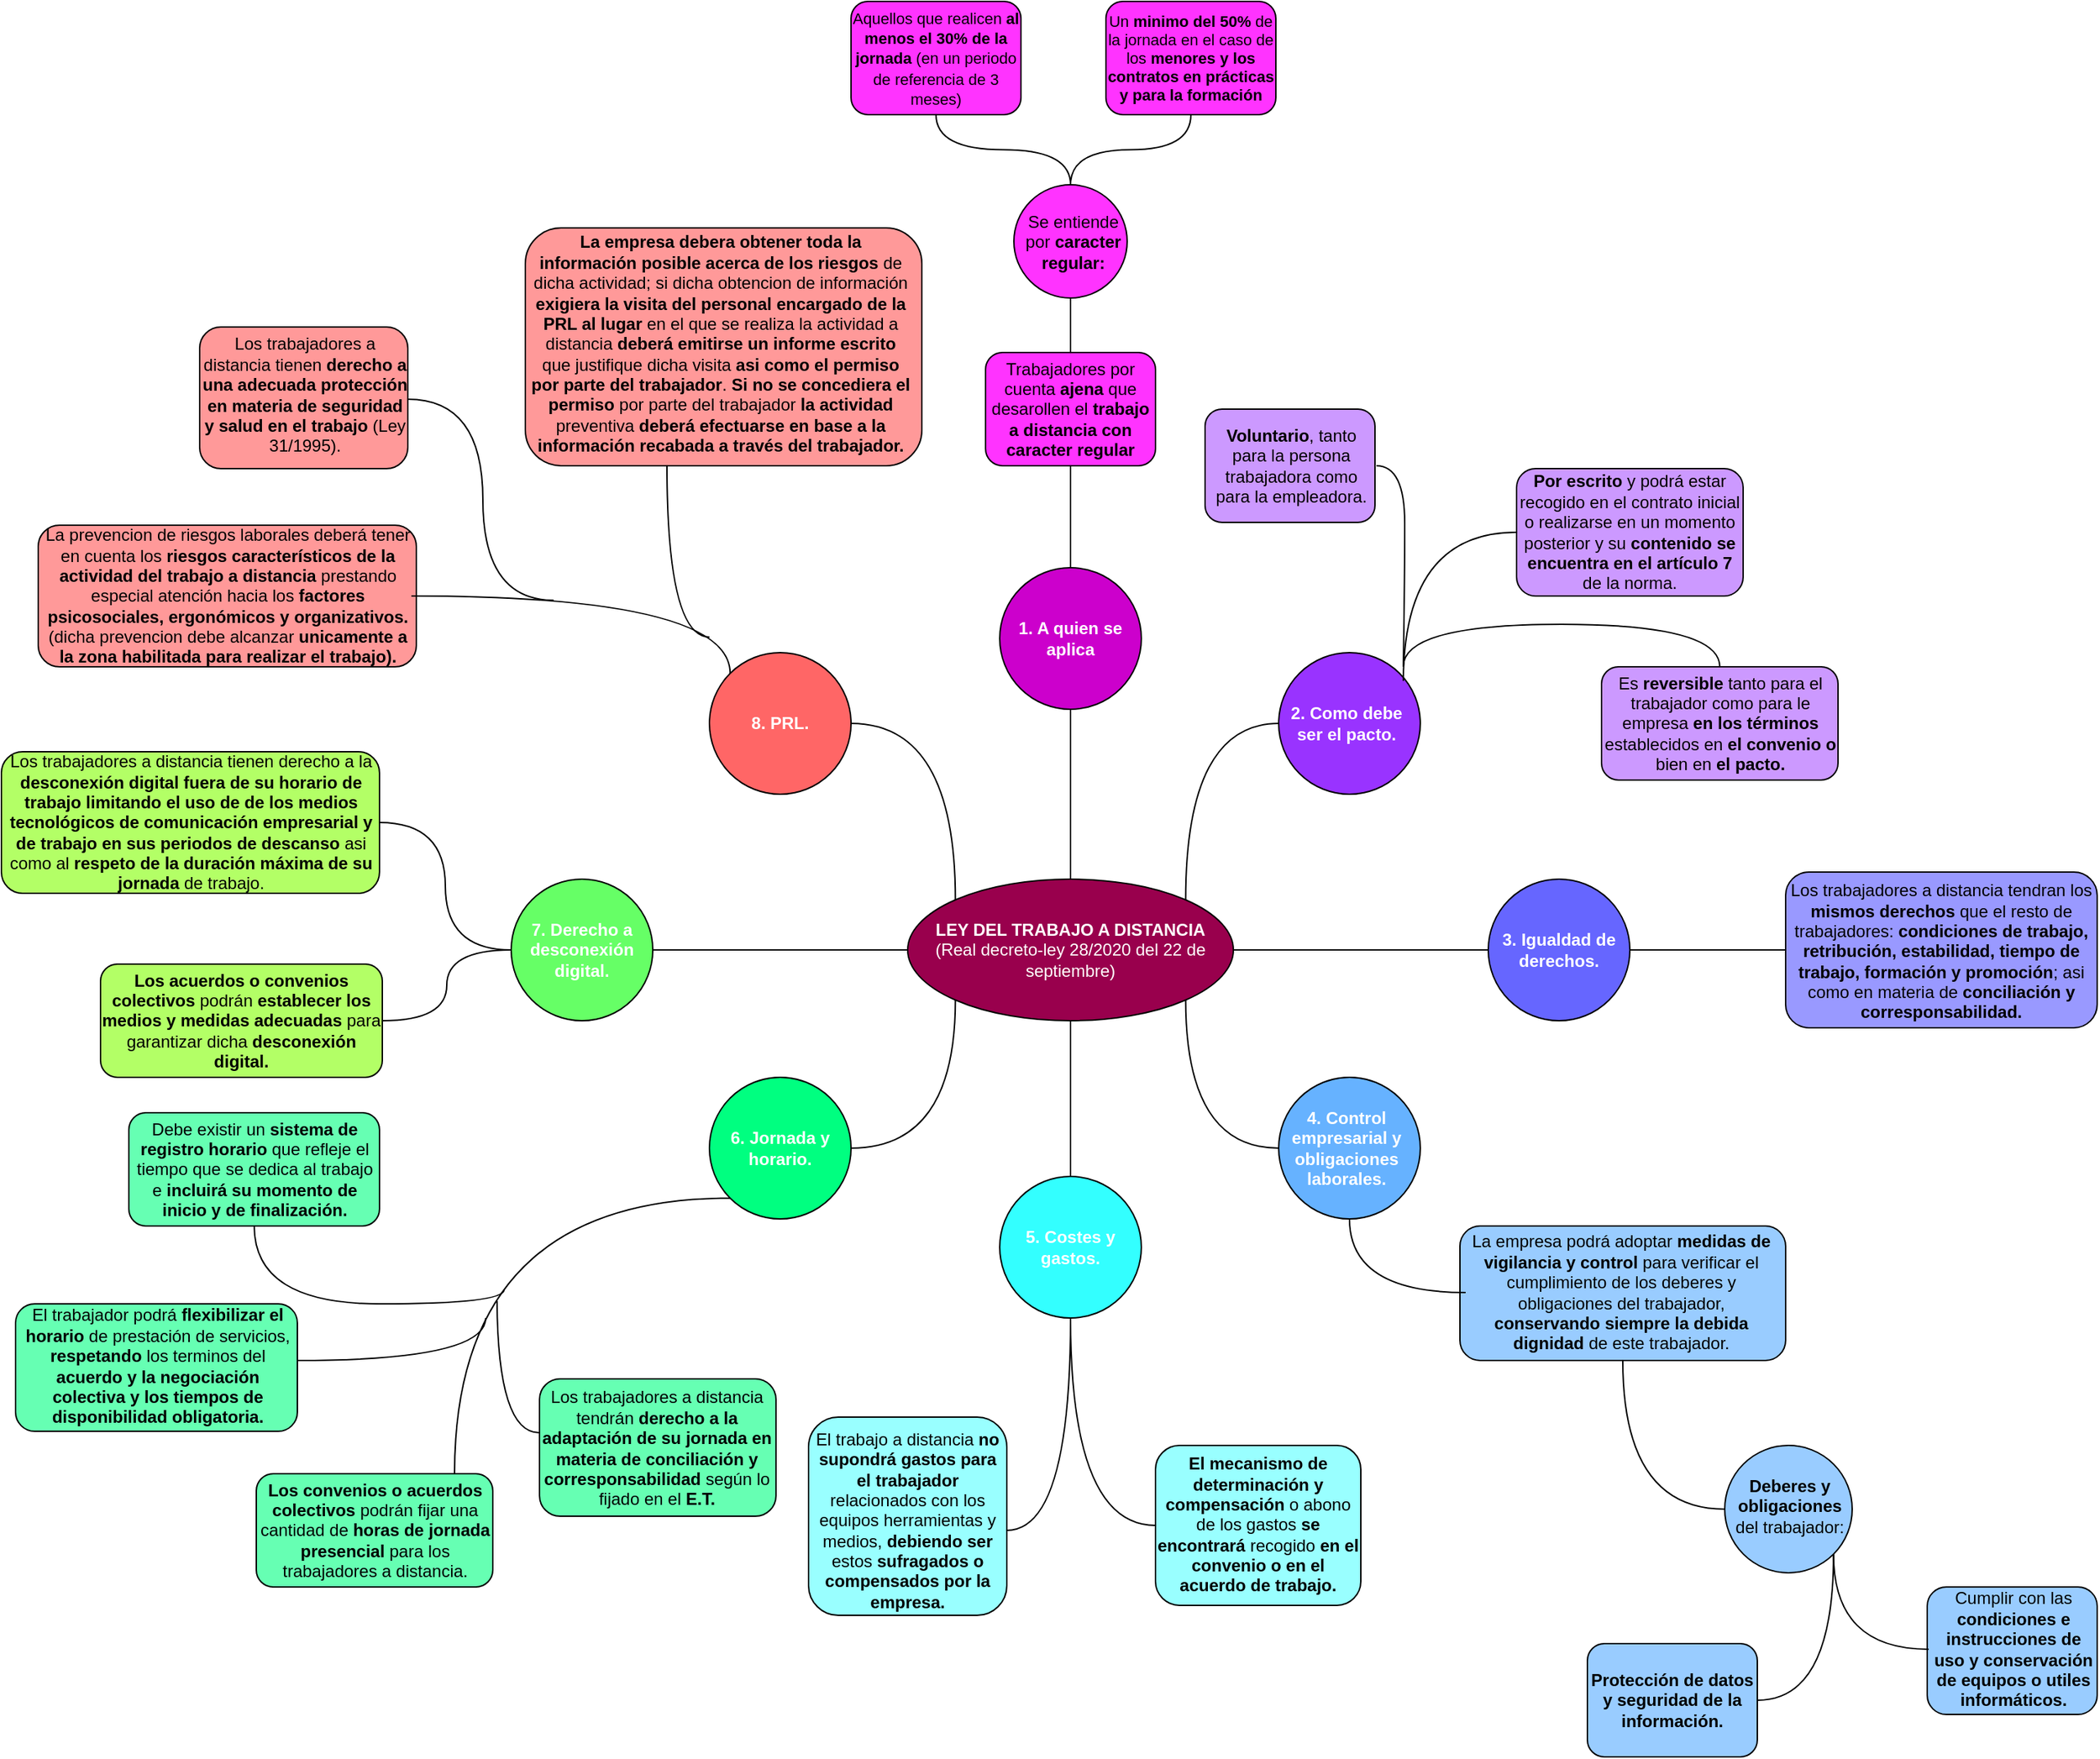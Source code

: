 <mxfile version="14.1.8" type="device"><diagram id="w4kGkx6jRCwRGXSclrMM" name="Página-1"><mxGraphModel dx="1851" dy="1761" grid="1" gridSize="10" guides="1" tooltips="1" connect="1" arrows="1" fold="1" page="1" pageScale="1" pageWidth="827" pageHeight="1169" math="0" shadow="0"><root><mxCell id="0"/><mxCell id="1" parent="0"/><mxCell id="F3yRuIRXaohcFky1DlFN-1" value="" style="ellipse;whiteSpace=wrap;html=1;fillColor=#99004D;fontColor=#FFFFFF;" parent="1" vertex="1"><mxGeometry x="310" y="260" width="230" height="100" as="geometry"/></mxCell><mxCell id="F3yRuIRXaohcFky1DlFN-2" value="LEY DEL TRABAJO A DISTANCIA&lt;br&gt;&lt;span style=&quot;font-weight: normal&quot;&gt;(Real decreto-ley 28/2020 del 22 de septiembre)&lt;/span&gt;" style="text;html=1;strokeColor=none;fillColor=none;align=center;verticalAlign=middle;whiteSpace=wrap;rounded=0;fontStyle=1;fontColor=#FFFFFF;" parent="1" vertex="1"><mxGeometry x="320" y="280" width="210" height="60" as="geometry"/></mxCell><mxCell id="SqLmCYdaguGdoi3wYuCS-14" style="edgeStyle=orthogonalEdgeStyle;curved=1;rounded=0;orthogonalLoop=1;jettySize=auto;html=1;entryX=0.5;entryY=0;entryDx=0;entryDy=0;endArrow=none;endFill=0;" edge="1" parent="1" source="F3yRuIRXaohcFky1DlFN-3" target="F3yRuIRXaohcFky1DlFN-1"><mxGeometry relative="1" as="geometry"/></mxCell><mxCell id="F3yRuIRXaohcFky1DlFN-3" value="" style="ellipse;whiteSpace=wrap;html=1;aspect=fixed;gradientColor=none;fontColor=#FFFFFF;fillColor=#CC00CC;" parent="1" vertex="1"><mxGeometry x="375" y="40" width="100" height="100" as="geometry"/></mxCell><mxCell id="F3yRuIRXaohcFky1DlFN-4" value="1. A quien se aplica" style="text;html=1;strokeColor=none;fillColor=none;align=center;verticalAlign=middle;whiteSpace=wrap;rounded=0;fontColor=#FFFFFF;fontStyle=1" parent="1" vertex="1"><mxGeometry x="375" y="70" width="100" height="40" as="geometry"/></mxCell><mxCell id="F3yRuIRXaohcFky1DlFN-6" value="" style="ellipse;whiteSpace=wrap;html=1;aspect=fixed;gradientColor=none;fontColor=#FFFFFF;fillColor=#6666FF;" parent="1" vertex="1"><mxGeometry x="720" y="260" width="100" height="100" as="geometry"/></mxCell><mxCell id="SqLmCYdaguGdoi3wYuCS-8" style="edgeStyle=orthogonalEdgeStyle;curved=1;rounded=0;orthogonalLoop=1;jettySize=auto;html=1;entryX=0.5;entryY=1;entryDx=0;entryDy=0;endArrow=none;endFill=0;" edge="1" parent="1" source="F3yRuIRXaohcFky1DlFN-7" target="F3yRuIRXaohcFky1DlFN-1"><mxGeometry relative="1" as="geometry"/></mxCell><mxCell id="F3yRuIRXaohcFky1DlFN-7" value="" style="ellipse;whiteSpace=wrap;html=1;aspect=fixed;gradientColor=none;fontColor=#FFFFFF;fillColor=#33FFFF;" parent="1" vertex="1"><mxGeometry x="375" y="470" width="100" height="100" as="geometry"/></mxCell><mxCell id="F3yRuIRXaohcFky1DlFN-8" value="" style="ellipse;whiteSpace=wrap;html=1;aspect=fixed;gradientColor=none;fontColor=#FFFFFF;fillColor=#66FF66;" parent="1" vertex="1"><mxGeometry x="30" y="260" width="100" height="100" as="geometry"/></mxCell><mxCell id="SqLmCYdaguGdoi3wYuCS-15" style="edgeStyle=orthogonalEdgeStyle;curved=1;rounded=0;orthogonalLoop=1;jettySize=auto;html=1;entryX=1;entryY=0;entryDx=0;entryDy=0;endArrow=none;endFill=0;" edge="1" parent="1" source="F3yRuIRXaohcFky1DlFN-9" target="F3yRuIRXaohcFky1DlFN-1"><mxGeometry relative="1" as="geometry"/></mxCell><mxCell id="F3yRuIRXaohcFky1DlFN-9" value="" style="ellipse;whiteSpace=wrap;html=1;aspect=fixed;gradientColor=none;fontColor=#FFFFFF;fillColor=#9933FF;" parent="1" vertex="1"><mxGeometry x="572" y="100" width="100" height="100" as="geometry"/></mxCell><mxCell id="SqLmCYdaguGdoi3wYuCS-9" style="edgeStyle=orthogonalEdgeStyle;curved=1;rounded=0;orthogonalLoop=1;jettySize=auto;html=1;entryX=1;entryY=1;entryDx=0;entryDy=0;endArrow=none;endFill=0;" edge="1" parent="1" source="F3yRuIRXaohcFky1DlFN-10" target="F3yRuIRXaohcFky1DlFN-1"><mxGeometry relative="1" as="geometry"/></mxCell><mxCell id="F3yRuIRXaohcFky1DlFN-10" value="" style="ellipse;whiteSpace=wrap;html=1;aspect=fixed;gradientColor=none;fontColor=#FFFFFF;fillColor=#66B2FF;" parent="1" vertex="1"><mxGeometry x="572" y="400" width="100" height="100" as="geometry"/></mxCell><mxCell id="F3yRuIRXaohcFky1DlFN-11" value="" style="ellipse;whiteSpace=wrap;html=1;aspect=fixed;gradientColor=none;fontColor=#FFFFFF;fillColor=#00FF80;" parent="1" vertex="1"><mxGeometry x="170" y="400" width="100" height="100" as="geometry"/></mxCell><mxCell id="SqLmCYdaguGdoi3wYuCS-12" style="edgeStyle=orthogonalEdgeStyle;curved=1;rounded=0;orthogonalLoop=1;jettySize=auto;html=1;entryX=0;entryY=0;entryDx=0;entryDy=0;endArrow=none;endFill=0;" edge="1" parent="1" source="F3yRuIRXaohcFky1DlFN-12" target="F3yRuIRXaohcFky1DlFN-1"><mxGeometry relative="1" as="geometry"/></mxCell><mxCell id="F3yRuIRXaohcFky1DlFN-12" value="" style="ellipse;whiteSpace=wrap;html=1;aspect=fixed;gradientColor=none;fontColor=#FFFFFF;fillColor=#FF6666;" parent="1" vertex="1"><mxGeometry x="170" y="100" width="100" height="100" as="geometry"/></mxCell><mxCell id="F3yRuIRXaohcFky1DlFN-13" value="2. Como debe ser el pacto." style="text;html=1;strokeColor=none;fillColor=none;align=center;verticalAlign=middle;whiteSpace=wrap;rounded=0;fontColor=#FFFFFF;fontStyle=1" parent="1" vertex="1"><mxGeometry x="570" y="130" width="100" height="40" as="geometry"/></mxCell><mxCell id="SqLmCYdaguGdoi3wYuCS-10" style="edgeStyle=orthogonalEdgeStyle;curved=1;rounded=0;orthogonalLoop=1;jettySize=auto;html=1;entryX=1;entryY=0.5;entryDx=0;entryDy=0;endArrow=none;endFill=0;" edge="1" parent="1" source="SqLmCYdaguGdoi3wYuCS-1" target="F3yRuIRXaohcFky1DlFN-1"><mxGeometry relative="1" as="geometry"/></mxCell><mxCell id="SqLmCYdaguGdoi3wYuCS-47" style="edgeStyle=orthogonalEdgeStyle;curved=1;rounded=0;orthogonalLoop=1;jettySize=auto;html=1;entryX=0;entryY=0.5;entryDx=0;entryDy=0;endArrow=none;endFill=0;fontSize=11;fontColor=#000000;" edge="1" parent="1" source="SqLmCYdaguGdoi3wYuCS-1" target="SqLmCYdaguGdoi3wYuCS-42"><mxGeometry relative="1" as="geometry"/></mxCell><mxCell id="SqLmCYdaguGdoi3wYuCS-1" value="3. Igualdad de derechos." style="text;html=1;strokeColor=none;fillColor=none;align=center;verticalAlign=middle;whiteSpace=wrap;rounded=0;fontColor=#FFFFFF;fontStyle=1" vertex="1" parent="1"><mxGeometry x="720" y="290" width="100" height="40" as="geometry"/></mxCell><mxCell id="SqLmCYdaguGdoi3wYuCS-2" value="4. Control empresarial y obligaciones laborales." style="text;html=1;strokeColor=none;fillColor=none;align=center;verticalAlign=middle;whiteSpace=wrap;rounded=0;fontColor=#FFFFFF;fontStyle=1" vertex="1" parent="1"><mxGeometry x="570" y="430" width="100" height="40" as="geometry"/></mxCell><mxCell id="SqLmCYdaguGdoi3wYuCS-3" value="5. Costes y gastos." style="text;html=1;strokeColor=none;fillColor=none;align=center;verticalAlign=middle;whiteSpace=wrap;rounded=0;fontColor=#FFFFFF;fontStyle=1" vertex="1" parent="1"><mxGeometry x="375" y="500" width="100" height="40" as="geometry"/></mxCell><mxCell id="SqLmCYdaguGdoi3wYuCS-7" style="edgeStyle=orthogonalEdgeStyle;rounded=0;orthogonalLoop=1;jettySize=auto;html=1;entryX=0;entryY=1;entryDx=0;entryDy=0;endArrow=none;endFill=0;curved=1;" edge="1" parent="1" source="SqLmCYdaguGdoi3wYuCS-4" target="F3yRuIRXaohcFky1DlFN-1"><mxGeometry relative="1" as="geometry"/></mxCell><mxCell id="SqLmCYdaguGdoi3wYuCS-4" value="6. Jornada y horario." style="text;html=1;strokeColor=none;fillColor=none;align=center;verticalAlign=middle;whiteSpace=wrap;rounded=0;fontColor=#FFFFFF;fontStyle=1" vertex="1" parent="1"><mxGeometry x="170" y="430" width="100" height="40" as="geometry"/></mxCell><mxCell id="SqLmCYdaguGdoi3wYuCS-11" style="edgeStyle=orthogonalEdgeStyle;curved=1;rounded=0;orthogonalLoop=1;jettySize=auto;html=1;entryX=0;entryY=0.5;entryDx=0;entryDy=0;endArrow=none;endFill=0;" edge="1" parent="1" source="SqLmCYdaguGdoi3wYuCS-5" target="F3yRuIRXaohcFky1DlFN-1"><mxGeometry relative="1" as="geometry"/></mxCell><mxCell id="SqLmCYdaguGdoi3wYuCS-5" value="7. Derecho a desconexión digital." style="text;html=1;strokeColor=none;fillColor=none;align=center;verticalAlign=middle;whiteSpace=wrap;rounded=0;fontColor=#FFFFFF;fontStyle=1" vertex="1" parent="1"><mxGeometry x="30" y="290" width="100" height="40" as="geometry"/></mxCell><mxCell id="SqLmCYdaguGdoi3wYuCS-6" value="8. PRL." style="text;html=1;strokeColor=none;fillColor=none;align=center;verticalAlign=middle;whiteSpace=wrap;rounded=0;fontColor=#FFFFFF;fontStyle=1" vertex="1" parent="1"><mxGeometry x="170" y="130" width="100" height="40" as="geometry"/></mxCell><mxCell id="SqLmCYdaguGdoi3wYuCS-29" style="edgeStyle=orthogonalEdgeStyle;curved=1;rounded=0;orthogonalLoop=1;jettySize=auto;html=1;entryX=0.5;entryY=0;entryDx=0;entryDy=0;endArrow=none;endFill=0;fontSize=11;fontColor=#000000;" edge="1" parent="1" source="SqLmCYdaguGdoi3wYuCS-16" target="F3yRuIRXaohcFky1DlFN-3"><mxGeometry relative="1" as="geometry"/></mxCell><mxCell id="SqLmCYdaguGdoi3wYuCS-16" value="" style="rounded=1;whiteSpace=wrap;html=1;fillColor=#FF33FF;" vertex="1" parent="1"><mxGeometry x="365" y="-112" width="120" height="80" as="geometry"/></mxCell><mxCell id="SqLmCYdaguGdoi3wYuCS-17" value="Trabajadores por cuenta &lt;b&gt;ajena&lt;/b&gt;&amp;nbsp;que desarollen el &lt;b&gt;trabajo a distancia con caracter regular&lt;/b&gt;" style="text;html=1;strokeColor=none;fillColor=none;align=center;verticalAlign=middle;whiteSpace=wrap;rounded=0;fontStyle=0" vertex="1" parent="1"><mxGeometry x="365" y="-92" width="120" height="40" as="geometry"/></mxCell><mxCell id="SqLmCYdaguGdoi3wYuCS-25" style="edgeStyle=orthogonalEdgeStyle;curved=1;rounded=0;orthogonalLoop=1;jettySize=auto;html=1;entryX=0.5;entryY=0;entryDx=0;entryDy=0;endArrow=none;endFill=0;fontSize=11;fontColor=#000000;" edge="1" parent="1" source="SqLmCYdaguGdoi3wYuCS-18" target="SqLmCYdaguGdoi3wYuCS-16"><mxGeometry relative="1" as="geometry"/></mxCell><mxCell id="SqLmCYdaguGdoi3wYuCS-28" style="edgeStyle=orthogonalEdgeStyle;curved=1;rounded=0;orthogonalLoop=1;jettySize=auto;html=1;entryX=0.5;entryY=1;entryDx=0;entryDy=0;endArrow=none;endFill=0;fontSize=11;fontColor=#000000;" edge="1" parent="1" source="SqLmCYdaguGdoi3wYuCS-18" target="SqLmCYdaguGdoi3wYuCS-20"><mxGeometry relative="1" as="geometry"/></mxCell><mxCell id="SqLmCYdaguGdoi3wYuCS-18" value="" style="ellipse;whiteSpace=wrap;html=1;aspect=fixed;fillColor=#FF33FF;fontColor=#000000;" vertex="1" parent="1"><mxGeometry x="385" y="-230.5" width="80" height="80" as="geometry"/></mxCell><mxCell id="SqLmCYdaguGdoi3wYuCS-19" value="Se entiende por &lt;b&gt;caracter regular:&lt;/b&gt;" style="text;html=1;strokeColor=none;fillColor=none;align=center;verticalAlign=middle;whiteSpace=wrap;rounded=0;fontStyle=0" vertex="1" parent="1"><mxGeometry x="387" y="-211" width="80" height="41" as="geometry"/></mxCell><mxCell id="SqLmCYdaguGdoi3wYuCS-20" value="&lt;span style=&quot;color: rgba(0 , 0 , 0 , 0) ; font-family: monospace ; font-size: 0px&quot;&gt;%3CmxGraphModel%3E%3Croot%3E%3CmxCell%20id%3D%220%22%2F%3E%3CmxCell%20id%3D%221%22%20parent%3D%220%22%2F%3E%3CmxCell%20id%3D%222%22%20value%3D%22Trabajadores%20por%20cuenta%20%26lt%3Bb%26gt%3Bajena%26lt%3B%2Fb%26gt%3B%26amp%3Bnbsp%3Bque%20desarollen%20el%20%26lt%3Bb%26gt%3Btrabajo%20a%20distancia%20con%20caracter%20regular%26lt%3B%2Fb%26gt%3B%22%20style%3D%22text%3Bhtml%3D1%3BstrokeColor%3Dnone%3BfillColor%3Dnone%3Balign%3Dcenter%3BverticalAlign%3Dmiddle%3BwhiteSpace%3Dwrap%3Brounded%3D0%3BfontStyle%3D0%22%20vertex%3D%221%22%20parent%3D%221%22%3E%3CmxGeometry%20x%3D%22365%22%20y%3D%22-92%22%20width%3D%22120%22%20height%3D%2240%22%20as%3D%22geometry%22%2F%3E%3C%2FmxCell%3E%3C%2Froot%3E%3C%2FmxGraphModel%3E&lt;/span&gt;" style="rounded=1;whiteSpace=wrap;html=1;fillColor=#FF33FF;" vertex="1" parent="1"><mxGeometry x="270" y="-360" width="120" height="80" as="geometry"/></mxCell><mxCell id="SqLmCYdaguGdoi3wYuCS-21" value="&lt;font style=&quot;font-size: 11px&quot;&gt;Aquellos que realicen &lt;b&gt;al menos el 30% de la jornada&lt;/b&gt; (en un periodo de referencia de 3 meses)&lt;/font&gt;" style="text;html=1;strokeColor=none;fillColor=none;align=center;verticalAlign=middle;whiteSpace=wrap;rounded=0;fontStyle=0" vertex="1" parent="1"><mxGeometry x="270" y="-340" width="120" height="40" as="geometry"/></mxCell><mxCell id="SqLmCYdaguGdoi3wYuCS-26" style="edgeStyle=orthogonalEdgeStyle;curved=1;rounded=0;orthogonalLoop=1;jettySize=auto;html=1;entryX=0.5;entryY=0;entryDx=0;entryDy=0;endArrow=none;endFill=0;fontSize=11;fontColor=#000000;" edge="1" parent="1" source="SqLmCYdaguGdoi3wYuCS-23" target="SqLmCYdaguGdoi3wYuCS-18"><mxGeometry relative="1" as="geometry"/></mxCell><mxCell id="SqLmCYdaguGdoi3wYuCS-23" value="&lt;span style=&quot;color: rgba(0 , 0 , 0 , 0) ; font-family: monospace ; font-size: 0px&quot;&gt;%3CmxGraphModel%3E%3Croot%3E%3CmxCell%20id%3D%220%22%2F%3E%3CmxCell%20id%3D%221%22%20parent%3D%220%22%2F%3E%3CmxCell%20id%3D%222%22%20value%3D%22Trabajadores%20por%20cuenta%20%26lt%3Bb%26gt%3Bajena%26lt%3B%2Fb%26gt%3B%26amp%3Bnbsp%3Bque%20desarollen%20el%20%26lt%3Bb%26gt%3Btrabajo%20a%20distancia%20con%20caracter%20regular%26lt%3B%2Fb%26gt%3B%22%20style%3D%22text%3Bhtml%3D1%3BstrokeColor%3Dnone%3BfillColor%3Dnone%3Balign%3Dcenter%3BverticalAlign%3Dmiddle%3BwhiteSpace%3Dwrap%3Brounded%3D0%3BfontStyle%3D0%22%20vertex%3D%221%22%20parent%3D%221%22%3E%3CmxGeometry%20x%3D%22365%22%20y%3D%22-92%22%20width%3D%22120%22%20height%3D%2240%22%20as%3D%22geometry%22%2F%3E%3C%2FmxCell%3E%3C%2Froot%3E%3C%2FmxGraphModel%3E&lt;/span&gt;" style="rounded=1;whiteSpace=wrap;html=1;fillColor=#FF33FF;" vertex="1" parent="1"><mxGeometry x="450" y="-360" width="120" height="80" as="geometry"/></mxCell><mxCell id="SqLmCYdaguGdoi3wYuCS-24" value="Un &lt;b&gt;minimo del 50%&lt;/b&gt; de la jornada en el caso de los &lt;b&gt;menores y los contratos en prácticas y para la formación&lt;/b&gt;" style="text;html=1;strokeColor=none;fillColor=none;align=center;verticalAlign=middle;whiteSpace=wrap;rounded=0;fontStyle=0;fontSize=11;" vertex="1" parent="1"><mxGeometry x="450" y="-340" width="120" height="40" as="geometry"/></mxCell><mxCell id="SqLmCYdaguGdoi3wYuCS-30" value="&lt;span style=&quot;font-family: monospace; font-size: 0px;&quot;&gt;%3CmxGraphModel%3E%3Croot%3E%3CmxCell%20id%3D%220%22%2F%3E%3CmxCell%20id%3D%221%22%20parent%3D%220%22%2F%3E%3CmxCell%20id%3D%222%22%20value%3D%22Trabajadores%20por%20cuenta%20%26lt%3Bb%26gt%3Bajena%26lt%3B%2Fb%26gt%3B%26amp%3Bnbsp%3Bque%20desarollen%20el%20%26lt%3Bb%26gt%3Btrabajo%20a%20distancia%20con%20caracter%20regular%26lt%3B%2Fb%26gt%3B%22%20style%3D%22text%3Bhtml%3D1%3BstrokeColor%3Dnone%3BfillColor%3Dnone%3Balign%3Dcenter%3BverticalAlign%3Dmiddle%3BwhiteSpace%3Dwrap%3Brounded%3D0%3BfontStyle%3D0%22%20vertex%3D%221%22%20parent%3D%221%22%3E%3CmxGeometry%20x%3D%22365%22%20y%3D%22-92%22%20width%3D%22120%22%20height%3D%2240%22%20as%3D%22geometry%22%2F%3E%3C%2FmxCell%3E%3C%2Froot%3E%3C%2FmxGraphModel%3E&lt;/span&gt;" style="rounded=1;whiteSpace=wrap;html=1;fillColor=#CC99FF;" vertex="1" parent="1"><mxGeometry x="520" y="-72" width="120" height="80" as="geometry"/></mxCell><mxCell id="SqLmCYdaguGdoi3wYuCS-31" value="&lt;span style=&quot;color: rgba(0 , 0 , 0 , 0) ; font-family: monospace ; font-size: 0px&quot;&gt;%3CmxGraphModel%3E%3Croot%3E%3CmxCell%20id%3D%220%22%2F%3E%3CmxCell%20id%3D%221%22%20parent%3D%220%22%2F%3E%3CmxCell%20id%3D%222%22%20value%3D%22Trabajadores%20por%20cuenta%20%26lt%3Bb%26gt%3Bajena%26lt%3B%2Fb%26gt%3B%26amp%3Bnbsp%3Bque%20desarollen%20el%20%26lt%3Bb%26gt%3Btrabajo%20a%20distancia%20con%20caracter%20regular%26lt%3B%2Fb%26gt%3B%22%20style%3D%22text%3Bhtml%3D1%3BstrokeColor%3Dnone%3BfillColor%3Dnone%3Balign%3Dcenter%3BverticalAlign%3Dmiddle%3BwhiteSpace%3Dwrap%3Brounded%3D0%3BfontStyle%3D0%22%20vertex%3D%221%22%20parent%3D%221%22%3E%3CmxGeometry%20x%3D%22365%22%20y%3D%22-92%22%20width%3D%22120%22%20height%3D%2240%22%20as%3D%22geometry%22%2F%3E%3C%2FmxCell%3E%3C%2Froot%3E%3C%2FmxGraphModel%3E&lt;/span&gt;" style="rounded=1;whiteSpace=wrap;html=1;fillColor=#CC99FF;" vertex="1" parent="1"><mxGeometry x="740" y="-30" width="160" height="90" as="geometry"/></mxCell><mxCell id="SqLmCYdaguGdoi3wYuCS-45" style="edgeStyle=orthogonalEdgeStyle;curved=1;rounded=0;orthogonalLoop=1;jettySize=auto;html=1;endArrow=none;endFill=0;fontSize=11;fontColor=#000000;" edge="1" parent="1" source="SqLmCYdaguGdoi3wYuCS-32"><mxGeometry relative="1" as="geometry"><mxPoint x="660" y="110" as="targetPoint"/><Array as="points"><mxPoint x="884" y="80"/><mxPoint x="660" y="80"/></Array></mxGeometry></mxCell><mxCell id="SqLmCYdaguGdoi3wYuCS-32" value="&lt;span style=&quot;color: rgba(0 , 0 , 0 , 0) ; font-family: monospace ; font-size: 0px&quot;&gt;%3CmxGraphModel%3E%3Croot%3E%3CmxCell%20id%3D%220%22%2F%3E%3CmxCell%20id%3D%221%22%20parent%3D%220%22%2F%3E%3CmxCell%20id%3D%222%22%20value%3D%22Trabajadores%20por%20cuenta%20%26lt%3Bb%26gt%3Bajena%26lt%3B%2Fb%26gt%3B%26amp%3Bnbsp%3Bque%20desarollen%20el%20%26lt%3Bb%26gt%3Btrabajo%20a%20distancia%20con%20caracter%20regular%26lt%3B%2Fb%26gt%3B%22%20style%3D%22text%3Bhtml%3D1%3BstrokeColor%3Dnone%3BfillColor%3Dnone%3Balign%3Dcenter%3BverticalAlign%3Dmiddle%3BwhiteSpace%3Dwrap%3Brounded%3D0%3BfontStyle%3D0%22%20vertex%3D%221%22%20parent%3D%221%22%3E%3CmxGeometry%20x%3D%22365%22%20y%3D%22-92%22%20width%3D%22120%22%20height%3D%2240%22%20as%3D%22geometry%22%2F%3E%3C%2FmxCell%3E%3C%2Froot%3E%3C%2FmxGraphModel%3E&lt;/span&gt;" style="rounded=1;whiteSpace=wrap;html=1;fillColor=#CC99FF;" vertex="1" parent="1"><mxGeometry x="800" y="110" width="167" height="80" as="geometry"/></mxCell><mxCell id="SqLmCYdaguGdoi3wYuCS-41" style="edgeStyle=orthogonalEdgeStyle;curved=1;rounded=0;orthogonalLoop=1;jettySize=auto;html=1;endArrow=none;endFill=0;fontSize=11;fontColor=#000000;" edge="1" parent="1" source="SqLmCYdaguGdoi3wYuCS-33"><mxGeometry relative="1" as="geometry"><mxPoint x="660" y="110" as="targetPoint"/></mxGeometry></mxCell><mxCell id="SqLmCYdaguGdoi3wYuCS-33" value="&lt;b&gt;Voluntario&lt;/b&gt;, tanto para la persona trabajadora como para la empleadora." style="text;html=1;strokeColor=none;fillColor=none;align=center;verticalAlign=middle;whiteSpace=wrap;rounded=0;fontStyle=0" vertex="1" parent="1"><mxGeometry x="521" y="-52" width="120" height="40" as="geometry"/></mxCell><mxCell id="SqLmCYdaguGdoi3wYuCS-39" style="edgeStyle=orthogonalEdgeStyle;curved=1;rounded=0;orthogonalLoop=1;jettySize=auto;html=1;endArrow=none;endFill=0;fontSize=11;fontColor=#000000;" edge="1" parent="1" source="SqLmCYdaguGdoi3wYuCS-34"><mxGeometry relative="1" as="geometry"><mxPoint x="660" y="120" as="targetPoint"/></mxGeometry></mxCell><mxCell id="SqLmCYdaguGdoi3wYuCS-34" value="&lt;b&gt;Por escrito&lt;/b&gt; y podrá estar recogido en el contrato inicial o realizarse en un momento posterior y su &lt;b&gt;contenido se encuentra en el artículo 7&lt;/b&gt; de la norma." style="text;html=1;strokeColor=none;fillColor=none;align=center;verticalAlign=middle;whiteSpace=wrap;rounded=0;fontStyle=0" vertex="1" parent="1"><mxGeometry x="740" y="-5" width="160" height="40" as="geometry"/></mxCell><mxCell id="SqLmCYdaguGdoi3wYuCS-35" value="Es &lt;b&gt;reversible&lt;/b&gt; tanto para el trabajador como para le empresa &lt;b&gt;en los términos&lt;/b&gt; establecidos en &lt;b&gt;el convenio o&lt;/b&gt; bien en &lt;b&gt;el pacto.&lt;/b&gt;" style="text;html=1;strokeColor=none;fillColor=none;align=center;verticalAlign=middle;whiteSpace=wrap;rounded=0;fontStyle=0" vertex="1" parent="1"><mxGeometry x="800" y="130" width="168" height="40" as="geometry"/></mxCell><mxCell id="SqLmCYdaguGdoi3wYuCS-42" value="&lt;span style=&quot;font-family: monospace; font-size: 0px;&quot;&gt;%3CmxGraphModel%3E%3Croot%3E%3CmxCell%20id%3D%220%22%2F%3E%3CmxCell%20id%3D%221%22%20parent%3D%220%22%2F%3E%3CmxCell%20id%3D%222%22%20value%3D%22Trabajadores%20por%20cuenta%20%26lt%3Bb%26gt%3Bajena%26lt%3B%2Fb%26gt%3B%26amp%3Bnbsp%3Bque%20desarollen%20el%20%26lt%3Bb%26gt%3Btrabajo%20a%20distancia%20con%20caracter%20regular%26lt%3B%2Fb%26gt%3B%22%20style%3D%22text%3Bhtml%3D1%3BstrokeColor%3Dnone%3BfillColor%3Dnone%3Balign%3Dcenter%3BverticalAlign%3Dmiddle%3BwhiteSpace%3Dwrap%3Brounded%3D0%3BfontStyle%3D0%22%20vertex%3D%221%22%20parent%3D%221%22%3E%3CmxGeometry%20x%3D%22365%22%20y%3D%22-92%22%20width%3D%22120%22%20height%3D%2240%22%20as%3D%22geometry%22%2F%3E%3C%2FmxCell%3E%3C%2Froot%3E%3C%2FmxGraphModel%3E&lt;/span&gt;" style="rounded=1;whiteSpace=wrap;html=1;fillColor=#9999FF;" vertex="1" parent="1"><mxGeometry x="930" y="255" width="220" height="110" as="geometry"/></mxCell><mxCell id="SqLmCYdaguGdoi3wYuCS-43" value="Los trabajadores a distancia tendran los &lt;b&gt;mismos derechos&lt;/b&gt; que el resto de trabajadores: &lt;b&gt;condiciones de trabajo, retribución, estabilidad, tiempo de trabajo, formación y promoción&lt;/b&gt;; asi como en materia de &lt;b&gt;conciliación y corresponsabilidad.&lt;/b&gt;" style="text;html=1;strokeColor=none;fillColor=none;align=center;verticalAlign=middle;whiteSpace=wrap;rounded=0;fontStyle=0" vertex="1" parent="1"><mxGeometry x="930" y="291" width="220" height="40" as="geometry"/></mxCell><mxCell id="SqLmCYdaguGdoi3wYuCS-57" style="edgeStyle=orthogonalEdgeStyle;curved=1;rounded=0;orthogonalLoop=1;jettySize=auto;html=1;entryX=1;entryY=1;entryDx=0;entryDy=0;endArrow=none;endFill=0;fontSize=11;fontColor=#000000;" edge="1" parent="1" source="SqLmCYdaguGdoi3wYuCS-48" target="SqLmCYdaguGdoi3wYuCS-52"><mxGeometry relative="1" as="geometry"><Array as="points"><mxPoint x="964" y="840"/></Array></mxGeometry></mxCell><mxCell id="SqLmCYdaguGdoi3wYuCS-48" value="&lt;span style=&quot;font-family: monospace; font-size: 0px;&quot;&gt;%3CmxGraphModel%3E%3Croot%3E%3CmxCell%20id%3D%220%22%2F%3E%3CmxCell%20id%3D%221%22%20parent%3D%220%22%2F%3E%3CmxCell%20id%3D%222%22%20value%3D%22Trabajadores%20por%20cuenta%20%26lt%3Bb%26gt%3Bajena%26lt%3B%2Fb%26gt%3B%26amp%3Bnbsp%3Bque%20desarollen%20el%20%26lt%3Bb%26gt%3Btrabajo%20a%20distancia%20con%20caracter%20regular%26lt%3B%2Fb%26gt%3B%22%20style%3D%22text%3Bhtml%3D1%3BstrokeColor%3Dnone%3BfillColor%3Dnone%3Balign%3Dcenter%3BverticalAlign%3Dmiddle%3BwhiteSpace%3Dwrap%3Brounded%3D0%3BfontStyle%3D0%22%20vertex%3D%221%22%20parent%3D%221%22%3E%3CmxGeometry%20x%3D%22365%22%20y%3D%22-92%22%20width%3D%22120%22%20height%3D%2240%22%20as%3D%22geometry%22%2F%3E%3C%2FmxCell%3E%3C%2Froot%3E%3C%2FmxGraphModel%3E&lt;/span&gt;" style="rounded=1;whiteSpace=wrap;html=1;fillColor=#99CCFF;" vertex="1" parent="1"><mxGeometry x="790" y="800" width="120" height="80" as="geometry"/></mxCell><mxCell id="SqLmCYdaguGdoi3wYuCS-61" style="edgeStyle=orthogonalEdgeStyle;curved=1;rounded=0;orthogonalLoop=1;jettySize=auto;html=1;entryX=0;entryY=0.5;entryDx=0;entryDy=0;endArrow=none;endFill=0;fontSize=11;fontColor=#000000;" edge="1" parent="1" source="SqLmCYdaguGdoi3wYuCS-49" target="SqLmCYdaguGdoi3wYuCS-52"><mxGeometry relative="1" as="geometry"/></mxCell><mxCell id="SqLmCYdaguGdoi3wYuCS-49" value="&lt;span style=&quot;font-family: monospace; font-size: 0px;&quot;&gt;%3CmxGraphModel%3E%3Croot%3E%3CmxCell%20id%3D%220%22%2F%3E%3CmxCell%20id%3D%221%22%20parent%3D%220%22%2F%3E%3CmxCell%20id%3D%222%22%20value%3D%22Trabajadores%20por%20cuenta%20%26lt%3Bb%26gt%3Bajena%26lt%3B%2Fb%26gt%3B%26amp%3Bnbsp%3Bque%20desarollen%20el%20%26lt%3Bb%26gt%3Btrabajo%20a%20distancia%20con%20caracter%20regular%26lt%3B%2Fb%26gt%3B%22%20style%3D%22text%3Bhtml%3D1%3BstrokeColor%3Dnone%3BfillColor%3Dnone%3Balign%3Dcenter%3BverticalAlign%3Dmiddle%3BwhiteSpace%3Dwrap%3Brounded%3D0%3BfontStyle%3D0%22%20vertex%3D%221%22%20parent%3D%221%22%3E%3CmxGeometry%20x%3D%22365%22%20y%3D%22-92%22%20width%3D%22120%22%20height%3D%2240%22%20as%3D%22geometry%22%2F%3E%3C%2FmxCell%3E%3C%2Froot%3E%3C%2FmxGraphModel%3E&lt;/span&gt;" style="rounded=1;whiteSpace=wrap;html=1;fillColor=#99CCFF;" vertex="1" parent="1"><mxGeometry x="700" y="505" width="230" height="95" as="geometry"/></mxCell><mxCell id="SqLmCYdaguGdoi3wYuCS-50" value="&lt;b&gt;Protección de datos y seguridad de la información.&lt;/b&gt;" style="text;html=1;strokeColor=none;fillColor=none;align=center;verticalAlign=middle;whiteSpace=wrap;rounded=0;fontStyle=0" vertex="1" parent="1"><mxGeometry x="790" y="820" width="120" height="40" as="geometry"/></mxCell><mxCell id="SqLmCYdaguGdoi3wYuCS-62" style="edgeStyle=orthogonalEdgeStyle;curved=1;rounded=0;orthogonalLoop=1;jettySize=auto;html=1;entryX=0.5;entryY=1;entryDx=0;entryDy=0;endArrow=none;endFill=0;fontSize=11;fontColor=#000000;" edge="1" parent="1" source="SqLmCYdaguGdoi3wYuCS-51" target="F3yRuIRXaohcFky1DlFN-10"><mxGeometry relative="1" as="geometry"/></mxCell><mxCell id="SqLmCYdaguGdoi3wYuCS-51" value="La empresa podrá adoptar &lt;b&gt;medidas de vigilancia y control&lt;/b&gt; para verificar el cumplimiento de los deberes y obligaciones del trabajador, &lt;b&gt;conservando siempre la debida dignidad&lt;/b&gt; de este trabajador." style="text;html=1;strokeColor=none;fillColor=none;align=center;verticalAlign=middle;whiteSpace=wrap;rounded=0;fontStyle=0" vertex="1" parent="1"><mxGeometry x="704" y="532" width="220" height="40" as="geometry"/></mxCell><mxCell id="SqLmCYdaguGdoi3wYuCS-52" value="" style="ellipse;whiteSpace=wrap;html=1;aspect=fixed;fontColor=#000000;fillColor=#99CCFF;" vertex="1" parent="1"><mxGeometry x="887" y="660" width="90" height="90" as="geometry"/></mxCell><mxCell id="SqLmCYdaguGdoi3wYuCS-53" value="&lt;b&gt;Deberes y obligaciones &lt;/b&gt;del trabajador:" style="text;html=1;strokeColor=none;fillColor=none;align=center;verticalAlign=middle;whiteSpace=wrap;rounded=0;fontStyle=0" vertex="1" parent="1"><mxGeometry x="893" y="673" width="80" height="60" as="geometry"/></mxCell><mxCell id="SqLmCYdaguGdoi3wYuCS-54" value="&lt;span style=&quot;font-family: monospace; font-size: 0px;&quot;&gt;%3CmxGraphModel%3E%3Croot%3E%3CmxCell%20id%3D%220%22%2F%3E%3CmxCell%20id%3D%221%22%20parent%3D%220%22%2F%3E%3CmxCell%20id%3D%222%22%20value%3D%22Trabajadores%20por%20cuenta%20%26lt%3Bb%26gt%3Bajena%26lt%3B%2Fb%26gt%3B%26amp%3Bnbsp%3Bque%20desarollen%20el%20%26lt%3Bb%26gt%3Btrabajo%20a%20distancia%20con%20caracter%20regular%26lt%3B%2Fb%26gt%3B%22%20style%3D%22text%3Bhtml%3D1%3BstrokeColor%3Dnone%3BfillColor%3Dnone%3Balign%3Dcenter%3BverticalAlign%3Dmiddle%3BwhiteSpace%3Dwrap%3Brounded%3D0%3BfontStyle%3D0%22%20vertex%3D%221%22%20parent%3D%221%22%3E%3CmxGeometry%20x%3D%22365%22%20y%3D%22-92%22%20width%3D%22120%22%20height%3D%2240%22%20as%3D%22geometry%22%2F%3E%3C%2FmxCell%3E%3C%2Froot%3E%3C%2FmxGraphModel%3E&lt;/span&gt;" style="rounded=1;whiteSpace=wrap;html=1;fillColor=#99CCFF;" vertex="1" parent="1"><mxGeometry x="1030" y="760" width="120" height="90" as="geometry"/></mxCell><mxCell id="SqLmCYdaguGdoi3wYuCS-58" style="edgeStyle=orthogonalEdgeStyle;curved=1;rounded=0;orthogonalLoop=1;jettySize=auto;html=1;entryX=1;entryY=1;entryDx=0;entryDy=0;endArrow=none;endFill=0;fontSize=11;fontColor=#000000;" edge="1" parent="1" source="SqLmCYdaguGdoi3wYuCS-55" target="SqLmCYdaguGdoi3wYuCS-52"><mxGeometry relative="1" as="geometry"/></mxCell><mxCell id="SqLmCYdaguGdoi3wYuCS-55" value="Cumplir con las &lt;b&gt;condiciones e instrucciones de uso y conservación de equipos o utiles informáticos.&lt;/b&gt;" style="text;html=1;strokeColor=none;fillColor=none;align=center;verticalAlign=middle;whiteSpace=wrap;rounded=0;fontStyle=0" vertex="1" parent="1"><mxGeometry x="1031" y="784" width="120" height="40" as="geometry"/></mxCell><mxCell id="SqLmCYdaguGdoi3wYuCS-70" style="edgeStyle=orthogonalEdgeStyle;curved=1;rounded=0;orthogonalLoop=1;jettySize=auto;html=1;entryX=0.5;entryY=1;entryDx=0;entryDy=0;endArrow=none;endFill=0;fontSize=11;fontColor=#000000;" edge="1" parent="1" source="SqLmCYdaguGdoi3wYuCS-63" target="F3yRuIRXaohcFky1DlFN-7"><mxGeometry relative="1" as="geometry"><Array as="points"><mxPoint x="425" y="720"/></Array></mxGeometry></mxCell><mxCell id="SqLmCYdaguGdoi3wYuCS-63" value="&lt;span style=&quot;font-family: monospace; font-size: 0px;&quot;&gt;%3CmxGraphModel%3E%3Croot%3E%3CmxCell%20id%3D%220%22%2F%3E%3CmxCell%20id%3D%221%22%20parent%3D%220%22%2F%3E%3CmxCell%20id%3D%222%22%20value%3D%22Trabajadores%20por%20cuenta%20%26lt%3Bb%26gt%3Bajena%26lt%3B%2Fb%26gt%3B%26amp%3Bnbsp%3Bque%20desarollen%20el%20%26lt%3Bb%26gt%3Btrabajo%20a%20distancia%20con%20caracter%20regular%26lt%3B%2Fb%26gt%3B%22%20style%3D%22text%3Bhtml%3D1%3BstrokeColor%3Dnone%3BfillColor%3Dnone%3Balign%3Dcenter%3BverticalAlign%3Dmiddle%3BwhiteSpace%3Dwrap%3Brounded%3D0%3BfontStyle%3D0%22%20vertex%3D%221%22%20parent%3D%221%22%3E%3CmxGeometry%20x%3D%22365%22%20y%3D%22-92%22%20width%3D%22120%22%20height%3D%2240%22%20as%3D%22geometry%22%2F%3E%3C%2FmxCell%3E%3C%2Froot%3E%3C%2FmxGraphModel%3E&lt;/span&gt;" style="rounded=1;whiteSpace=wrap;html=1;fillColor=#99FFFF;" vertex="1" parent="1"><mxGeometry x="240" y="640" width="140" height="140" as="geometry"/></mxCell><mxCell id="SqLmCYdaguGdoi3wYuCS-71" style="edgeStyle=orthogonalEdgeStyle;curved=1;rounded=0;orthogonalLoop=1;jettySize=auto;html=1;endArrow=none;endFill=0;fontSize=11;fontColor=#000000;" edge="1" parent="1" source="SqLmCYdaguGdoi3wYuCS-64" target="F3yRuIRXaohcFky1DlFN-7"><mxGeometry relative="1" as="geometry"/></mxCell><mxCell id="SqLmCYdaguGdoi3wYuCS-64" value="&lt;span style=&quot;font-family: monospace; font-size: 0px;&quot;&gt;%3CmxGraphModel%3E%3Croot%3E%3CmxCell%20id%3D%220%22%2F%3E%3CmxCell%20id%3D%221%22%20parent%3D%220%22%2F%3E%3CmxCell%20id%3D%222%22%20value%3D%22Trabajadores%20por%20cuenta%20%26lt%3Bb%26gt%3Bajena%26lt%3B%2Fb%26gt%3B%26amp%3Bnbsp%3Bque%20desarollen%20el%20%26lt%3Bb%26gt%3Btrabajo%20a%20distancia%20con%20caracter%20regular%26lt%3B%2Fb%26gt%3B%22%20style%3D%22text%3Bhtml%3D1%3BstrokeColor%3Dnone%3BfillColor%3Dnone%3Balign%3Dcenter%3BverticalAlign%3Dmiddle%3BwhiteSpace%3Dwrap%3Brounded%3D0%3BfontStyle%3D0%22%20vertex%3D%221%22%20parent%3D%221%22%3E%3CmxGeometry%20x%3D%22365%22%20y%3D%22-92%22%20width%3D%22120%22%20height%3D%2240%22%20as%3D%22geometry%22%2F%3E%3C%2FmxCell%3E%3C%2Froot%3E%3C%2FmxGraphModel%3E&lt;/span&gt;" style="rounded=1;whiteSpace=wrap;html=1;fillColor=#99FFFF;" vertex="1" parent="1"><mxGeometry x="485" y="660" width="145" height="113" as="geometry"/></mxCell><mxCell id="SqLmCYdaguGdoi3wYuCS-65" value="El trabajo a distancia &lt;b&gt;no supondrá gastos para el trabajador&lt;/b&gt; relacionados con los equipos herramientas y medios, &lt;b&gt;debiendo ser&lt;/b&gt; estos &lt;b&gt;sufragados o compensados por la empresa.&lt;/b&gt;" style="text;html=1;strokeColor=none;fillColor=none;align=center;verticalAlign=middle;whiteSpace=wrap;rounded=0;fontStyle=0" vertex="1" parent="1"><mxGeometry x="240" y="693" width="140" height="40" as="geometry"/></mxCell><mxCell id="SqLmCYdaguGdoi3wYuCS-66" value="&lt;b&gt;El mecanismo de determinación y compensación&lt;/b&gt; o abono de los gastos &lt;b&gt;se encontrará&lt;/b&gt;&amp;nbsp;recogido &lt;b&gt;en el convenio o en el acuerdo de trabajo.&lt;/b&gt;" style="text;html=1;strokeColor=none;fillColor=none;align=center;verticalAlign=middle;whiteSpace=wrap;rounded=0;fontStyle=0" vertex="1" parent="1"><mxGeometry x="485" y="696" width="145" height="40" as="geometry"/></mxCell><mxCell id="SqLmCYdaguGdoi3wYuCS-81" style="edgeStyle=orthogonalEdgeStyle;curved=1;rounded=0;orthogonalLoop=1;jettySize=auto;html=1;endArrow=none;endFill=0;fontSize=11;fontColor=#000000;" edge="1" parent="1"><mxGeometry relative="1" as="geometry"><mxPoint x="12" y="570" as="targetPoint"/><mxPoint x="-121" y="600" as="sourcePoint"/><Array as="points"><mxPoint x="12" y="600"/></Array></mxGeometry></mxCell><mxCell id="SqLmCYdaguGdoi3wYuCS-72" value="&lt;span style=&quot;color: rgba(0 , 0 , 0 , 0) ; font-family: monospace ; font-size: 0px&quot;&gt;%3CmxGraphModel%3E%3Croot%3E%3CmxCell%20id%3D%220%22%2F%3E%3CmxCell%20id%3D%221%22%20parent%3D%220%22%2F%3E%3CmxCell%20id%3D%222%22%20value%3D%22Trabajadores%20por%20cuenta%20%26lt%3Bb%26gt%3Bajena%26lt%3B%2Fb%26gt%3B%26amp%3Bnbsp%3Bque%20desarollen%20el%20%26lt%3Bb%26gt%3Btrabajo%20a%20distancia%20con%20caracter%20regular%26lt%3B%2Fb%26gt%3B%22%20style%3D%22text%3Bhtml%3D1%3BstrokeColor%3Dnone%3BfillColor%3Dnone%3Balign%3Dcenter%3BverticalAlign%3Dmiddle%3BwhiteSpace%3Dwrap%3Brounded%3D0%3BfontStyle%3D0%22%20vertex%3D%221%22%20parent%3D%221%22%3E%3CmxGeometry%20x%3D%22365%22%20y%3D%22-92%22%20width%3D%22120%22%20height%3D%2240%22%20as%3D%22geometry%22%2F%3E%3C%2FmxCell%3E%3C%2Froot%3E%3C%2FmxGraphModel%3E&lt;/span&gt;" style="rounded=1;whiteSpace=wrap;html=1;fillColor=#66FFB3;" vertex="1" parent="1"><mxGeometry x="-320" y="560" width="199" height="90" as="geometry"/></mxCell><mxCell id="SqLmCYdaguGdoi3wYuCS-83" style="edgeStyle=orthogonalEdgeStyle;curved=1;rounded=0;orthogonalLoop=1;jettySize=auto;html=1;endArrow=none;endFill=0;fontSize=11;fontColor=#000000;" edge="1" parent="1"><mxGeometry relative="1" as="geometry"><mxPoint x="20" y="558" as="targetPoint"/><mxPoint x="50" y="651" as="sourcePoint"/></mxGeometry></mxCell><mxCell id="SqLmCYdaguGdoi3wYuCS-73" value="&lt;span style=&quot;color: rgba(0 , 0 , 0 , 0) ; font-family: monospace ; font-size: 0px&quot;&gt;%3CmxGraphModel%3E%3Croot%3E%3CmxCell%20id%3D%220%22%2F%3E%3CmxCell%20id%3D%221%22%20parent%3D%220%22%2F%3E%3CmxCell%20id%3D%222%22%20value%3D%22Trabajadores%20por%20cuenta%20%26lt%3Bb%26gt%3Bajena%26lt%3B%2Fb%26gt%3B%26amp%3Bnbsp%3Bque%20desarollen%20el%20%26lt%3Bb%26gt%3Btrabajo%20a%20distancia%20con%20caracter%20regular%26lt%3B%2Fb%26gt%3B%22%20style%3D%22text%3Bhtml%3D1%3BstrokeColor%3Dnone%3BfillColor%3Dnone%3Balign%3Dcenter%3BverticalAlign%3Dmiddle%3BwhiteSpace%3Dwrap%3Brounded%3D0%3BfontStyle%3D0%22%20vertex%3D%221%22%20parent%3D%221%22%3E%3CmxGeometry%20x%3D%22365%22%20y%3D%22-92%22%20width%3D%22120%22%20height%3D%2240%22%20as%3D%22geometry%22%2F%3E%3C%2FmxCell%3E%3C%2Froot%3E%3C%2FmxGraphModel%3E&lt;/span&gt;" style="rounded=1;whiteSpace=wrap;html=1;fillColor=#66FFB3;" vertex="1" parent="1"><mxGeometry x="50" y="613" width="167" height="97" as="geometry"/></mxCell><mxCell id="SqLmCYdaguGdoi3wYuCS-82" style="edgeStyle=orthogonalEdgeStyle;curved=1;rounded=0;orthogonalLoop=1;jettySize=auto;html=1;endArrow=none;endFill=0;fontSize=11;fontColor=#000000;" edge="1" parent="1"><mxGeometry relative="1" as="geometry"><mxPoint x="25" y="550" as="targetPoint"/><mxPoint x="-151.467" y="505" as="sourcePoint"/><Array as="points"><mxPoint x="-151" y="560"/></Array></mxGeometry></mxCell><mxCell id="SqLmCYdaguGdoi3wYuCS-74" value="&lt;span style=&quot;color: rgba(0 , 0 , 0 , 0) ; font-family: monospace ; font-size: 0px&quot;&gt;%3CmxGraphModel%3E%3Croot%3E%3CmxCell%20id%3D%220%22%2F%3E%3CmxCell%20id%3D%221%22%20parent%3D%220%22%2F%3E%3CmxCell%20id%3D%222%22%20value%3D%22Trabajadores%20por%20cuenta%20%26lt%3Bb%26gt%3Bajena%26lt%3B%2Fb%26gt%3B%26amp%3Bnbsp%3Bque%20desarollen%20el%20%26lt%3Bb%26gt%3Btrabajo%20a%20distancia%20con%20caracter%20regular%26lt%3B%2Fb%26gt%3B%22%20style%3D%22text%3Bhtml%3D1%3BstrokeColor%3Dnone%3BfillColor%3Dnone%3Balign%3Dcenter%3BverticalAlign%3Dmiddle%3BwhiteSpace%3Dwrap%3Brounded%3D0%3BfontStyle%3D0%22%20vertex%3D%221%22%20parent%3D%221%22%3E%3CmxGeometry%20x%3D%22365%22%20y%3D%22-92%22%20width%3D%22120%22%20height%3D%2240%22%20as%3D%22geometry%22%2F%3E%3C%2FmxCell%3E%3C%2Froot%3E%3C%2FmxGraphModel%3E&lt;/span&gt;" style="rounded=1;whiteSpace=wrap;html=1;fillColor=#66FFB3;" vertex="1" parent="1"><mxGeometry x="-240" y="425" width="177" height="80" as="geometry"/></mxCell><mxCell id="SqLmCYdaguGdoi3wYuCS-77" style="edgeStyle=orthogonalEdgeStyle;curved=1;rounded=0;orthogonalLoop=1;jettySize=auto;html=1;entryX=0;entryY=1;entryDx=0;entryDy=0;endArrow=none;endFill=0;fontSize=11;fontColor=#000000;" edge="1" parent="1" source="SqLmCYdaguGdoi3wYuCS-75" target="F3yRuIRXaohcFky1DlFN-11"><mxGeometry relative="1" as="geometry"><Array as="points"><mxPoint x="-10" y="485"/></Array></mxGeometry></mxCell><mxCell id="SqLmCYdaguGdoi3wYuCS-75" value="&lt;span style=&quot;color: rgba(0 , 0 , 0 , 0) ; font-family: monospace ; font-size: 0px&quot;&gt;%3CmxGraphModel%3E%3Croot%3E%3CmxCell%20id%3D%220%22%2F%3E%3CmxCell%20id%3D%221%22%20parent%3D%220%22%2F%3E%3CmxCell%20id%3D%222%22%20value%3D%22Trabajadores%20por%20cuenta%20%26lt%3Bb%26gt%3Bajena%26lt%3B%2Fb%26gt%3B%26amp%3Bnbsp%3Bque%20desarollen%20el%20%26lt%3Bb%26gt%3Btrabajo%20a%20distancia%20con%20caracter%20regular%26lt%3B%2Fb%26gt%3B%22%20style%3D%22text%3Bhtml%3D1%3BstrokeColor%3Dnone%3BfillColor%3Dnone%3Balign%3Dcenter%3BverticalAlign%3Dmiddle%3BwhiteSpace%3Dwrap%3Brounded%3D0%3BfontStyle%3D0%22%20vertex%3D%221%22%20parent%3D%221%22%3E%3CmxGeometry%20x%3D%22365%22%20y%3D%22-92%22%20width%3D%22120%22%20height%3D%2240%22%20as%3D%22geometry%22%2F%3E%3C%2FmxCell%3E%3C%2Froot%3E%3C%2FmxGraphModel%3E&lt;/span&gt;" style="rounded=1;whiteSpace=wrap;html=1;fillColor=#66FFB3;" vertex="1" parent="1"><mxGeometry x="-150" y="680" width="167" height="80" as="geometry"/></mxCell><mxCell id="SqLmCYdaguGdoi3wYuCS-85" value="Debe existir un &lt;b&gt;sistema de registro horario&lt;/b&gt; que refleje el tiempo que se dedica al trabajo e &lt;b&gt;incluirá su momento de inicio y de finalización.&lt;/b&gt;" style="text;html=1;strokeColor=none;fillColor=none;align=center;verticalAlign=middle;whiteSpace=wrap;rounded=0;fontStyle=0" vertex="1" parent="1"><mxGeometry x="-239" y="445" width="176" height="40" as="geometry"/></mxCell><mxCell id="SqLmCYdaguGdoi3wYuCS-86" value="El trabajador podrá &lt;b&gt;flexibilizar el horario&lt;/b&gt; de prestación de servicios, &lt;b&gt;respetando&lt;/b&gt; los terminos del &lt;b&gt;acuerdo y la negociación colectiva&lt;/b&gt; &lt;b&gt;y los tiempos de disponibilidad obligatoria.&lt;/b&gt;" style="text;html=1;strokeColor=none;fillColor=none;align=center;verticalAlign=middle;whiteSpace=wrap;rounded=0;fontStyle=0" vertex="1" parent="1"><mxGeometry x="-319" y="584" width="199" height="40" as="geometry"/></mxCell><mxCell id="SqLmCYdaguGdoi3wYuCS-87" value="&lt;b&gt;Los convenios o acuerdos colectivos&lt;/b&gt; podrán fijar una cantidad de &lt;b&gt;horas de jornada presencial&lt;/b&gt; para los trabajadores a distancia." style="text;html=1;strokeColor=none;fillColor=none;align=center;verticalAlign=middle;whiteSpace=wrap;rounded=0;fontStyle=0" vertex="1" parent="1"><mxGeometry x="-150" y="700" width="168" height="40" as="geometry"/></mxCell><mxCell id="SqLmCYdaguGdoi3wYuCS-88" value="Los trabajadores a distancia tendrán &lt;b&gt;derecho a la adaptación de su jornada en materia de conciliación y corresponsabilidad&lt;/b&gt; según lo fijado en el &lt;b&gt;E.T.&lt;/b&gt;" style="text;html=1;strokeColor=none;fillColor=none;align=center;verticalAlign=middle;whiteSpace=wrap;rounded=0;fontStyle=0" vertex="1" parent="1"><mxGeometry x="49" y="641.5" width="168" height="40" as="geometry"/></mxCell><mxCell id="SqLmCYdaguGdoi3wYuCS-94" style="edgeStyle=orthogonalEdgeStyle;curved=1;rounded=0;orthogonalLoop=1;jettySize=auto;html=1;entryX=0;entryY=0.5;entryDx=0;entryDy=0;endArrow=none;endFill=0;fontSize=11;fontColor=#000000;" edge="1" parent="1" source="SqLmCYdaguGdoi3wYuCS-89" target="SqLmCYdaguGdoi3wYuCS-5"><mxGeometry relative="1" as="geometry"/></mxCell><mxCell id="SqLmCYdaguGdoi3wYuCS-89" value="&lt;span style=&quot;color: rgba(0 , 0 , 0 , 0) ; font-family: monospace ; font-size: 0px&quot;&gt;%3CmxGraphModel%3E%3Croot%3E%3CmxCell%20id%3D%220%22%2F%3E%3CmxCell%20id%3D%221%22%20parent%3D%220%22%2F%3E%3CmxCell%20id%3D%222%22%20value%3D%22Trabajadores%20por%20cuenta%20%26lt%3Bb%26gt%3Bajena%26lt%3B%2Fb%26gt%3B%26amp%3Bnbsp%3Bque%20desarollen%20el%20%26lt%3Bb%26gt%3Btrabajo%20a%20distancia%20con%20caracter%20regular%26lt%3B%2Fb%26gt%3B%22%20style%3D%22text%3Bhtml%3D1%3BstrokeColor%3Dnone%3BfillColor%3Dnone%3Balign%3Dcenter%3BverticalAlign%3Dmiddle%3BwhiteSpace%3Dwrap%3Brounded%3D0%3BfontStyle%3D0%22%20vertex%3D%221%22%20parent%3D%221%22%3E%3CmxGeometry%20x%3D%22365%22%20y%3D%22-92%22%20width%3D%22120%22%20height%3D%2240%22%20as%3D%22geometry%22%2F%3E%3C%2FmxCell%3E%3C%2Froot%3E%3C%2FmxGraphModel%3E&lt;/span&gt;" style="rounded=1;whiteSpace=wrap;html=1;fillColor=#B3FF66;" vertex="1" parent="1"><mxGeometry x="-330" y="170" width="267" height="100" as="geometry"/></mxCell><mxCell id="SqLmCYdaguGdoi3wYuCS-93" style="edgeStyle=orthogonalEdgeStyle;curved=1;rounded=0;orthogonalLoop=1;jettySize=auto;html=1;entryX=0;entryY=0.5;entryDx=0;entryDy=0;endArrow=none;endFill=0;fontSize=11;fontColor=#000000;" edge="1" parent="1" source="SqLmCYdaguGdoi3wYuCS-90" target="SqLmCYdaguGdoi3wYuCS-5"><mxGeometry relative="1" as="geometry"/></mxCell><mxCell id="SqLmCYdaguGdoi3wYuCS-90" value="&lt;span style=&quot;color: rgba(0 , 0 , 0 , 0) ; font-family: monospace ; font-size: 0px&quot;&gt;%3CmxGraphModel%3E%3Croot%3E%3CmxCell%20id%3D%220%22%2F%3E%3CmxCell%20id%3D%221%22%20parent%3D%220%22%2F%3E%3CmxCell%20id%3D%222%22%20value%3D%22Trabajadores%20por%20cuenta%20%26lt%3Bb%26gt%3Bajena%26lt%3B%2Fb%26gt%3B%26amp%3Bnbsp%3Bque%20desarollen%20el%20%26lt%3Bb%26gt%3Btrabajo%20a%20distancia%20con%20caracter%20regular%26lt%3B%2Fb%26gt%3B%22%20style%3D%22text%3Bhtml%3D1%3BstrokeColor%3Dnone%3BfillColor%3Dnone%3Balign%3Dcenter%3BverticalAlign%3Dmiddle%3BwhiteSpace%3Dwrap%3Brounded%3D0%3BfontStyle%3D0%22%20vertex%3D%221%22%20parent%3D%221%22%3E%3CmxGeometry%20x%3D%22365%22%20y%3D%22-92%22%20width%3D%22120%22%20height%3D%2240%22%20as%3D%22geometry%22%2F%3E%3C%2FmxCell%3E%3C%2Froot%3E%3C%2FmxGraphModel%3E&lt;/span&gt;" style="rounded=1;whiteSpace=wrap;html=1;fillColor=#B3FF66;" vertex="1" parent="1"><mxGeometry x="-260" y="320" width="199" height="80" as="geometry"/></mxCell><mxCell id="SqLmCYdaguGdoi3wYuCS-91" value="Los trabajadores a distancia tienen derecho a la &lt;b&gt;desconexión digital fuera de su horario de trabajo&lt;/b&gt; &lt;b&gt;limitando el uso de de los medios tecnológicos de comunicación empresarial y de trabajo en sus periodos de descanso &lt;/b&gt;asi como al &lt;b&gt;respeto de la duración máxima de su jornada&lt;/b&gt; de trabajo." style="text;html=1;strokeColor=none;fillColor=none;align=center;verticalAlign=middle;whiteSpace=wrap;rounded=0;fontStyle=0" vertex="1" parent="1"><mxGeometry x="-326.5" y="200" width="260" height="40" as="geometry"/></mxCell><mxCell id="SqLmCYdaguGdoi3wYuCS-92" value="&lt;b&gt;Los acuerdos o convenios colectivos&lt;/b&gt; podrán &lt;b&gt;establecer los medios y medidas adecuadas &lt;/b&gt;para garantizar dicha &lt;b&gt;desconexión digital.&lt;/b&gt;" style="text;html=1;strokeColor=none;fillColor=none;align=center;verticalAlign=middle;whiteSpace=wrap;rounded=0;fontStyle=0" vertex="1" parent="1"><mxGeometry x="-260" y="340" width="199" height="40" as="geometry"/></mxCell><mxCell id="SqLmCYdaguGdoi3wYuCS-102" style="edgeStyle=orthogonalEdgeStyle;curved=1;rounded=0;orthogonalLoop=1;jettySize=auto;html=1;endArrow=none;endFill=0;fontSize=11;fontColor=#000000;" edge="1" parent="1"><mxGeometry relative="1" as="geometry"><mxPoint x="170" y="89" as="targetPoint"/><mxPoint x="140" y="-33" as="sourcePoint"/><Array as="points"><mxPoint x="140" y="89"/></Array></mxGeometry></mxCell><mxCell id="SqLmCYdaguGdoi3wYuCS-95" value="&lt;span style=&quot;color: rgba(0 , 0 , 0 , 0) ; font-family: monospace ; font-size: 0px&quot;&gt;%3CmxGraphModel%3E%3Croot%3E%3CmxCell%20id%3D%220%22%2F%3E%3CmxCell%20id%3D%221%22%20parent%3D%220%22%2F%3E%3CmxCell%20id%3D%222%22%20value%3D%22Trabajadores%20por%20cuenta%20%26lt%3Bb%26gt%3Bajena%26lt%3B%2Fb%26gt%3B%26amp%3Bnbsp%3Bque%20desarollen%20el%20%26lt%3Bb%26gt%3Btrabajo%20a%20distancia%20con%20caracter%20regular%26lt%3B%2Fb%26gt%3B%22%20style%3D%22text%3Bhtml%3D1%3BstrokeColor%3Dnone%3BfillColor%3Dnone%3Balign%3Dcenter%3BverticalAlign%3Dmiddle%3BwhiteSpace%3Dwrap%3Brounded%3D0%3BfontStyle%3D0%22%20vertex%3D%221%22%20parent%3D%221%22%3E%3CmxGeometry%20x%3D%22365%22%20y%3D%22-92%22%20width%3D%22120%22%20height%3D%2240%22%20as%3D%22geometry%22%2F%3E%3C%2FmxCell%3E%3C%2Froot%3E%3C%2FmxGraphModel%3E&lt;/span&gt;" style="rounded=1;whiteSpace=wrap;html=1;fillColor=#FF9999;" vertex="1" parent="1"><mxGeometry x="40" y="-200" width="280" height="168" as="geometry"/></mxCell><mxCell id="SqLmCYdaguGdoi3wYuCS-96" value="&lt;span style=&quot;color: rgba(0 , 0 , 0 , 0) ; font-family: monospace ; font-size: 0px&quot;&gt;%3CmxGraphModel%3E%3Croot%3E%3CmxCell%20id%3D%220%22%2F%3E%3CmxCell%20id%3D%221%22%20parent%3D%220%22%2F%3E%3CmxCell%20id%3D%222%22%20value%3D%22Trabajadores%20por%20cuenta%20%26lt%3Bb%26gt%3Bajena%26lt%3B%2Fb%26gt%3B%26amp%3Bnbsp%3Bque%20desarollen%20el%20%26lt%3Bb%26gt%3Btrabajo%20a%20distancia%20con%20caracter%20regular%26lt%3B%2Fb%26gt%3B%22%20style%3D%22text%3Bhtml%3D1%3BstrokeColor%3Dnone%3BfillColor%3Dnone%3Balign%3Dcenter%3BverticalAlign%3Dmiddle%3BwhiteSpace%3Dwrap%3Brounded%3D0%3BfontStyle%3D0%22%20vertex%3D%221%22%20parent%3D%221%22%3E%3CmxGeometry%20x%3D%22365%22%20y%3D%22-92%22%20width%3D%22120%22%20height%3D%2240%22%20as%3D%22geometry%22%2F%3E%3C%2FmxCell%3E%3C%2Froot%3E%3C%2FmxGraphModel%3E&lt;/span&gt;" style="rounded=1;whiteSpace=wrap;html=1;fillColor=#FF9999;" vertex="1" parent="1"><mxGeometry x="-190" y="-130" width="147" height="100" as="geometry"/></mxCell><mxCell id="SqLmCYdaguGdoi3wYuCS-97" value="&lt;span style=&quot;color: rgba(0 , 0 , 0 , 0) ; font-family: monospace ; font-size: 0px&quot;&gt;%3CmxGraphModel%3E%3Croot%3E%3CmxCell%20id%3D%220%22%2F%3E%3CmxCell%20id%3D%221%22%20parent%3D%220%22%2F%3E%3CmxCell%20id%3D%222%22%20value%3D%22Trabajadores%20por%20cuenta%20%26lt%3Bb%26gt%3Bajena%26lt%3B%2Fb%26gt%3B%26amp%3Bnbsp%3Bque%20desarollen%20el%20%26lt%3Bb%26gt%3Btrabajo%20a%20distancia%20con%20caracter%20regular%26lt%3B%2Fb%26gt%3B%22%20style%3D%22text%3Bhtml%3D1%3BstrokeColor%3Dnone%3BfillColor%3Dnone%3Balign%3Dcenter%3BverticalAlign%3Dmiddle%3BwhiteSpace%3Dwrap%3Brounded%3D0%3BfontStyle%3D0%22%20vertex%3D%221%22%20parent%3D%221%22%3E%3CmxGeometry%20x%3D%22365%22%20y%3D%22-92%22%20width%3D%22120%22%20height%3D%2240%22%20as%3D%22geometry%22%2F%3E%3C%2FmxCell%3E%3C%2Froot%3E%3C%2FmxGraphModel%3E&lt;/span&gt;" style="rounded=1;whiteSpace=wrap;html=1;fillColor=#FF9999;" vertex="1" parent="1"><mxGeometry x="-304" y="10" width="267" height="100" as="geometry"/></mxCell><mxCell id="SqLmCYdaguGdoi3wYuCS-101" style="edgeStyle=orthogonalEdgeStyle;curved=1;rounded=0;orthogonalLoop=1;jettySize=auto;html=1;entryX=0;entryY=0;entryDx=0;entryDy=0;endArrow=none;endFill=0;fontSize=11;fontColor=#000000;" edge="1" parent="1" source="SqLmCYdaguGdoi3wYuCS-98" target="F3yRuIRXaohcFky1DlFN-12"><mxGeometry relative="1" as="geometry"/></mxCell><mxCell id="SqLmCYdaguGdoi3wYuCS-98" value="La prevencion de riesgos laborales deberá tener en cuenta los &lt;b&gt;riesgos característicos de la actividad del trabajo a distancia&lt;/b&gt; prestando especial atención hacia los &lt;b&gt;factores psicosociales, ergonómicos y organizativos.&lt;/b&gt; (dicha prevencion debe alcanzar &lt;b&gt;unicamente a la zona habilitada para realizar el trabajo).&lt;/b&gt;" style="text;html=1;strokeColor=none;fillColor=none;align=center;verticalAlign=middle;whiteSpace=wrap;rounded=0;fontStyle=0" vertex="1" parent="1"><mxGeometry x="-300.5" y="40" width="260" height="40" as="geometry"/></mxCell><mxCell id="SqLmCYdaguGdoi3wYuCS-99" value="&lt;b&gt;La empresa debera obtener toda la información posible acerca de los riesgos&lt;/b&gt; de dicha actividad; si dicha obtencion de información &lt;b&gt;exigiera la visita del personal encargado de la PRL al lugar&lt;/b&gt; en el que se realiza la actividad a distancia &lt;b&gt;deberá emitirse un informe escrito&lt;/b&gt; que justifique dicha visita &lt;b&gt;asi como el permiso por parte del trabajador&lt;/b&gt;. &lt;b&gt;Si no se concediera el permiso&lt;/b&gt; por parte del trabajador&lt;b&gt; la actividad&lt;/b&gt; preventiva &lt;b&gt;deberá efectuarse en base a la información recabada a través del trabajador.&lt;/b&gt;" style="text;html=1;strokeColor=none;fillColor=none;align=center;verticalAlign=middle;whiteSpace=wrap;rounded=0;fontStyle=0" vertex="1" parent="1"><mxGeometry x="43" y="-138" width="270" height="40" as="geometry"/></mxCell><mxCell id="SqLmCYdaguGdoi3wYuCS-103" style="edgeStyle=orthogonalEdgeStyle;curved=1;rounded=0;orthogonalLoop=1;jettySize=auto;html=1;endArrow=none;endFill=0;fontSize=11;fontColor=#000000;" edge="1" parent="1"><mxGeometry relative="1" as="geometry"><mxPoint x="60" y="63" as="targetPoint"/><mxPoint x="-43" y="-79" as="sourcePoint"/><Array as="points"><mxPoint x="10" y="-79"/><mxPoint x="10" y="63"/></Array></mxGeometry></mxCell><mxCell id="SqLmCYdaguGdoi3wYuCS-100" value="Los trabajadores a distancia tienen &lt;b&gt;derecho a una adecuada protección en materia de seguridad y salud en el trabajo&lt;/b&gt; (Ley 31/1995)." style="text;html=1;strokeColor=none;fillColor=none;align=center;verticalAlign=middle;whiteSpace=wrap;rounded=0;fontStyle=0" vertex="1" parent="1"><mxGeometry x="-189.5" y="-102" width="146.5" height="40" as="geometry"/></mxCell></root></mxGraphModel></diagram></mxfile>